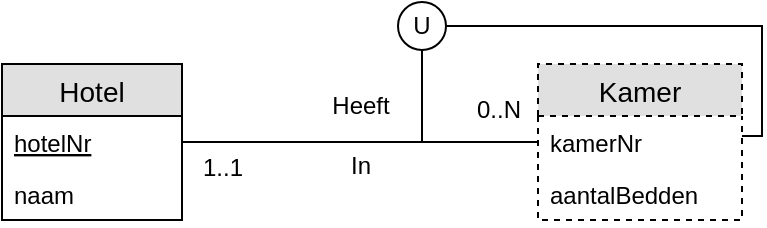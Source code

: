 <mxfile version="11.3.0" type="device" pages="1"><diagram id="jwaJcNqXWSOZmYPhH_Q-" name="Page-1"><mxGraphModel dx="557" dy="409" grid="1" gridSize="10" guides="1" tooltips="1" connect="1" arrows="1" fold="1" page="1" pageScale="1" pageWidth="850" pageHeight="1100" math="0" shadow="0"><root><mxCell id="0"/><mxCell id="1" parent="0"/><mxCell id="t_0V3kyykX7ewdRH9Sn4-1" value="" style="edgeStyle=orthogonalEdgeStyle;fontSize=12;html=1;endArrow=none;jumpSize=6;strokeWidth=1;endFill=0;rounded=0;jumpStyle=none;" parent="1" source="t_0V3kyykX7ewdRH9Sn4-8" target="t_0V3kyykX7ewdRH9Sn4-5" edge="1"><mxGeometry width="100" height="100" relative="1" as="geometry"><mxPoint x="280" y="160.857" as="sourcePoint"/><mxPoint x="480" y="156.286" as="targetPoint"/></mxGeometry></mxCell><mxCell id="t_0V3kyykX7ewdRH9Sn4-2" value="Heeft" style="text;html=1;resizable=0;points=[];align=center;verticalAlign=bottom;labelBackgroundColor=#ffffff;" parent="t_0V3kyykX7ewdRH9Sn4-1" vertex="1" connectable="0"><mxGeometry x="-0.025" y="-2" relative="1" as="geometry"><mxPoint x="2" y="-12" as="offset"/></mxGeometry></mxCell><mxCell id="t_0V3kyykX7ewdRH9Sn4-3" value="1..1" style="text;html=1;resizable=0;points=[];align=center;verticalAlign=middle;labelBackgroundColor=#ffffff;" parent="t_0V3kyykX7ewdRH9Sn4-1" vertex="1" connectable="0"><mxGeometry x="-0.884" y="-1" relative="1" as="geometry"><mxPoint x="9.5" y="12" as="offset"/></mxGeometry></mxCell><mxCell id="t_0V3kyykX7ewdRH9Sn4-4" value="0..N" style="text;html=1;resizable=0;points=[];align=center;verticalAlign=middle;labelBackgroundColor=#ffffff;" parent="t_0V3kyykX7ewdRH9Sn4-1" vertex="1" connectable="0"><mxGeometry x="0.83" y="1" relative="1" as="geometry"><mxPoint x="-5" y="-15" as="offset"/></mxGeometry></mxCell><mxCell id="SmIliz80bfoF7dCOffud-1" value="In" style="text;html=1;resizable=0;points=[];align=center;verticalAlign=bottom;labelBackgroundColor=#ffffff;" vertex="1" connectable="0" parent="t_0V3kyykX7ewdRH9Sn4-1"><mxGeometry x="-0.025" y="-2" relative="1" as="geometry"><mxPoint x="2" y="18" as="offset"/></mxGeometry></mxCell><mxCell id="t_0V3kyykX7ewdRH9Sn4-5" value="Kamer" style="swimlane;fontStyle=0;childLayout=stackLayout;horizontal=1;startSize=26;fillColor=#e0e0e0;horizontalStack=0;resizeParent=1;resizeParentMax=0;resizeLast=0;collapsible=1;marginBottom=0;swimlaneFillColor=#ffffff;align=center;fontSize=14;html=0;dashed=1;" parent="1" vertex="1"><mxGeometry x="478" y="141" width="102" height="78" as="geometry"><mxRectangle x="390" y="147" width="70" height="26" as="alternateBounds"/></mxGeometry></mxCell><mxCell id="t_0V3kyykX7ewdRH9Sn4-6" value="kamerNr" style="text;strokeColor=none;fillColor=none;spacingLeft=4;spacingRight=4;overflow=hidden;rotatable=0;points=[[0,0.5],[1,0.5]];portConstraint=eastwest;fontSize=12;fontStyle=0;rounded=0;verticalAlign=top;" parent="t_0V3kyykX7ewdRH9Sn4-5" vertex="1"><mxGeometry y="26" width="102" height="26" as="geometry"/></mxCell><mxCell id="t_0V3kyykX7ewdRH9Sn4-7" value="aantalBedden" style="text;strokeColor=none;fillColor=none;spacingLeft=4;spacingRight=4;overflow=hidden;rotatable=0;points=[[0,0.5],[1,0.5]];portConstraint=eastwest;fontSize=12;" parent="t_0V3kyykX7ewdRH9Sn4-5" vertex="1"><mxGeometry y="52" width="102" height="26" as="geometry"/></mxCell><mxCell id="t_0V3kyykX7ewdRH9Sn4-8" value="Hotel" style="swimlane;fontStyle=0;childLayout=stackLayout;horizontal=1;startSize=26;fillColor=#e0e0e0;horizontalStack=0;resizeParent=1;resizeParentMax=0;resizeLast=0;collapsible=1;marginBottom=0;swimlaneFillColor=#ffffff;align=center;fontSize=14;html=0;" parent="1" vertex="1"><mxGeometry x="210" y="141" width="90" height="78" as="geometry"><mxRectangle x="60" y="147" width="70" height="26" as="alternateBounds"/></mxGeometry></mxCell><mxCell id="t_0V3kyykX7ewdRH9Sn4-9" value="hotelNr" style="text;strokeColor=none;fillColor=none;spacingLeft=4;spacingRight=4;overflow=hidden;rotatable=0;points=[[0,0.5],[1,0.5]];portConstraint=eastwest;fontSize=12;fontStyle=4" parent="t_0V3kyykX7ewdRH9Sn4-8" vertex="1"><mxGeometry y="26" width="90" height="26" as="geometry"/></mxCell><mxCell id="t_0V3kyykX7ewdRH9Sn4-10" value="naam" style="text;strokeColor=none;fillColor=none;spacingLeft=4;spacingRight=4;overflow=hidden;rotatable=0;points=[[0,0.5],[1,0.5]];portConstraint=eastwest;fontSize=12;" parent="t_0V3kyykX7ewdRH9Sn4-8" vertex="1"><mxGeometry y="52" width="90" height="26" as="geometry"/></mxCell><mxCell id="t_0V3kyykX7ewdRH9Sn4-11" value="U" style="ellipse;whiteSpace=wrap;html=1;aspect=fixed;strokeColor=#000000;align=center;" parent="1" vertex="1"><mxGeometry x="408" y="110" width="24" height="24" as="geometry"/></mxCell><mxCell id="t_0V3kyykX7ewdRH9Sn4-12" value="" style="endArrow=none;html=1;strokeWidth=1;entryX=1;entryY=0.5;entryDx=0;entryDy=0;rounded=0;edgeStyle=orthogonalEdgeStyle;" parent="1" source="t_0V3kyykX7ewdRH9Sn4-6" target="t_0V3kyykX7ewdRH9Sn4-11" edge="1"><mxGeometry width="50" height="50" relative="1" as="geometry"><mxPoint x="510" y="100" as="sourcePoint"/><mxPoint x="560" y="50" as="targetPoint"/><Array as="points"><mxPoint x="590" y="177"/><mxPoint x="590" y="122"/></Array></mxGeometry></mxCell><mxCell id="t_0V3kyykX7ewdRH9Sn4-13" value="" style="endArrow=none;html=1;strokeWidth=1;entryX=0.5;entryY=1;entryDx=0;entryDy=0;" parent="1" target="t_0V3kyykX7ewdRH9Sn4-11" edge="1"><mxGeometry width="50" height="50" relative="1" as="geometry"><mxPoint x="420" y="180" as="sourcePoint"/><mxPoint x="260" y="240" as="targetPoint"/></mxGeometry></mxCell></root></mxGraphModel></diagram></mxfile>